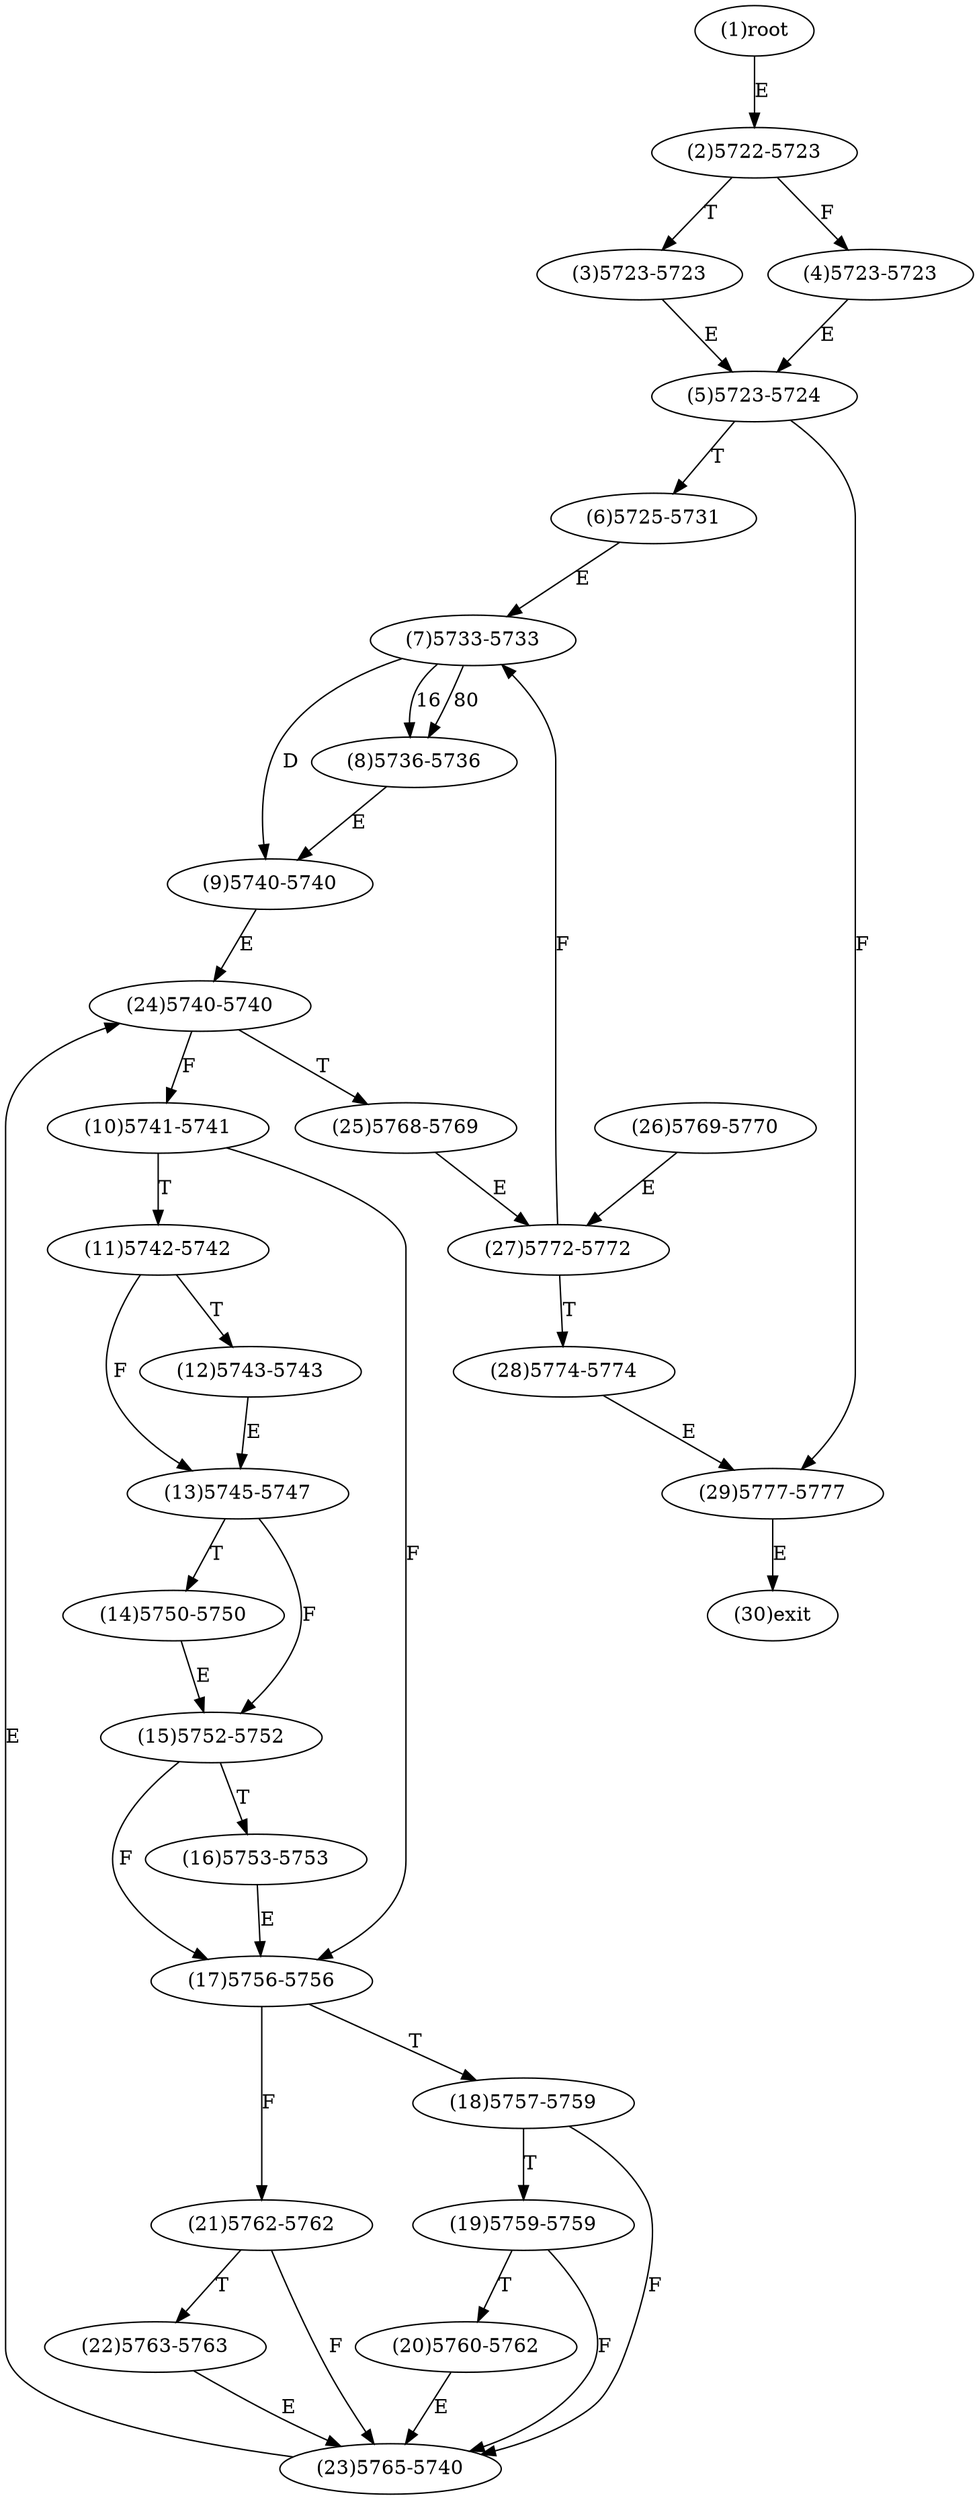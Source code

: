 digraph "" { 
1[ label="(1)root"];
2[ label="(2)5722-5723"];
3[ label="(3)5723-5723"];
4[ label="(4)5723-5723"];
5[ label="(5)5723-5724"];
6[ label="(6)5725-5731"];
7[ label="(7)5733-5733"];
8[ label="(8)5736-5736"];
9[ label="(9)5740-5740"];
10[ label="(10)5741-5741"];
11[ label="(11)5742-5742"];
12[ label="(12)5743-5743"];
13[ label="(13)5745-5747"];
14[ label="(14)5750-5750"];
15[ label="(15)5752-5752"];
17[ label="(17)5756-5756"];
16[ label="(16)5753-5753"];
19[ label="(19)5759-5759"];
18[ label="(18)5757-5759"];
21[ label="(21)5762-5762"];
20[ label="(20)5760-5762"];
23[ label="(23)5765-5740"];
22[ label="(22)5763-5763"];
25[ label="(25)5768-5769"];
24[ label="(24)5740-5740"];
27[ label="(27)5772-5772"];
26[ label="(26)5769-5770"];
29[ label="(29)5777-5777"];
28[ label="(28)5774-5774"];
30[ label="(30)exit"];
1->2[ label="E"];
2->4[ label="F"];
2->3[ label="T"];
3->5[ label="E"];
4->5[ label="E"];
5->29[ label="F"];
5->6[ label="T"];
6->7[ label="E"];
7->8[ label="16"];
7->8[ label="80"];
7->9[ label="D"];
8->9[ label="E"];
9->24[ label="E"];
10->17[ label="F"];
10->11[ label="T"];
11->13[ label="F"];
11->12[ label="T"];
12->13[ label="E"];
13->15[ label="F"];
13->14[ label="T"];
14->15[ label="E"];
15->17[ label="F"];
15->16[ label="T"];
16->17[ label="E"];
17->21[ label="F"];
17->18[ label="T"];
18->23[ label="F"];
18->19[ label="T"];
19->23[ label="F"];
19->20[ label="T"];
20->23[ label="E"];
21->23[ label="F"];
21->22[ label="T"];
22->23[ label="E"];
23->24[ label="E"];
24->10[ label="F"];
24->25[ label="T"];
25->27[ label="E"];
26->27[ label="E"];
27->7[ label="F"];
27->28[ label="T"];
28->29[ label="E"];
29->30[ label="E"];
}